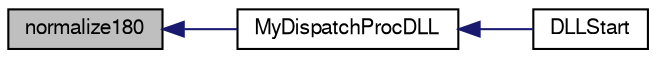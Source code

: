 digraph "normalize180"
{
  bgcolor="transparent";
  edge [fontname="FreeSans",fontsize="10",labelfontname="FreeSans",labelfontsize="10"];
  node [fontname="FreeSans",fontsize="10",shape=record];
  rankdir="LR";
  Node1 [label="normalize180",height=0.2,width=0.4,color="black", fillcolor="grey75", style="filled" fontcolor="black"];
  Node1 -> Node2 [dir="back",color="midnightblue",fontsize="10",style="solid",fontname="FreeSans"];
  Node2 [label="MyDispatchProcDLL",height=0.2,width=0.4,color="black",URL="$testDLL_8cpp.html#a0fe0237aead099a9a3b92057d641ab58"];
  Node2 -> Node3 [dir="back",color="midnightblue",fontsize="10",style="solid",fontname="FreeSans"];
  Node3 [label="DLLStart",height=0.2,width=0.4,color="black",URL="$testDLL_8cpp.html#a54633aa73b9653cdcc681606af061121"];
}
